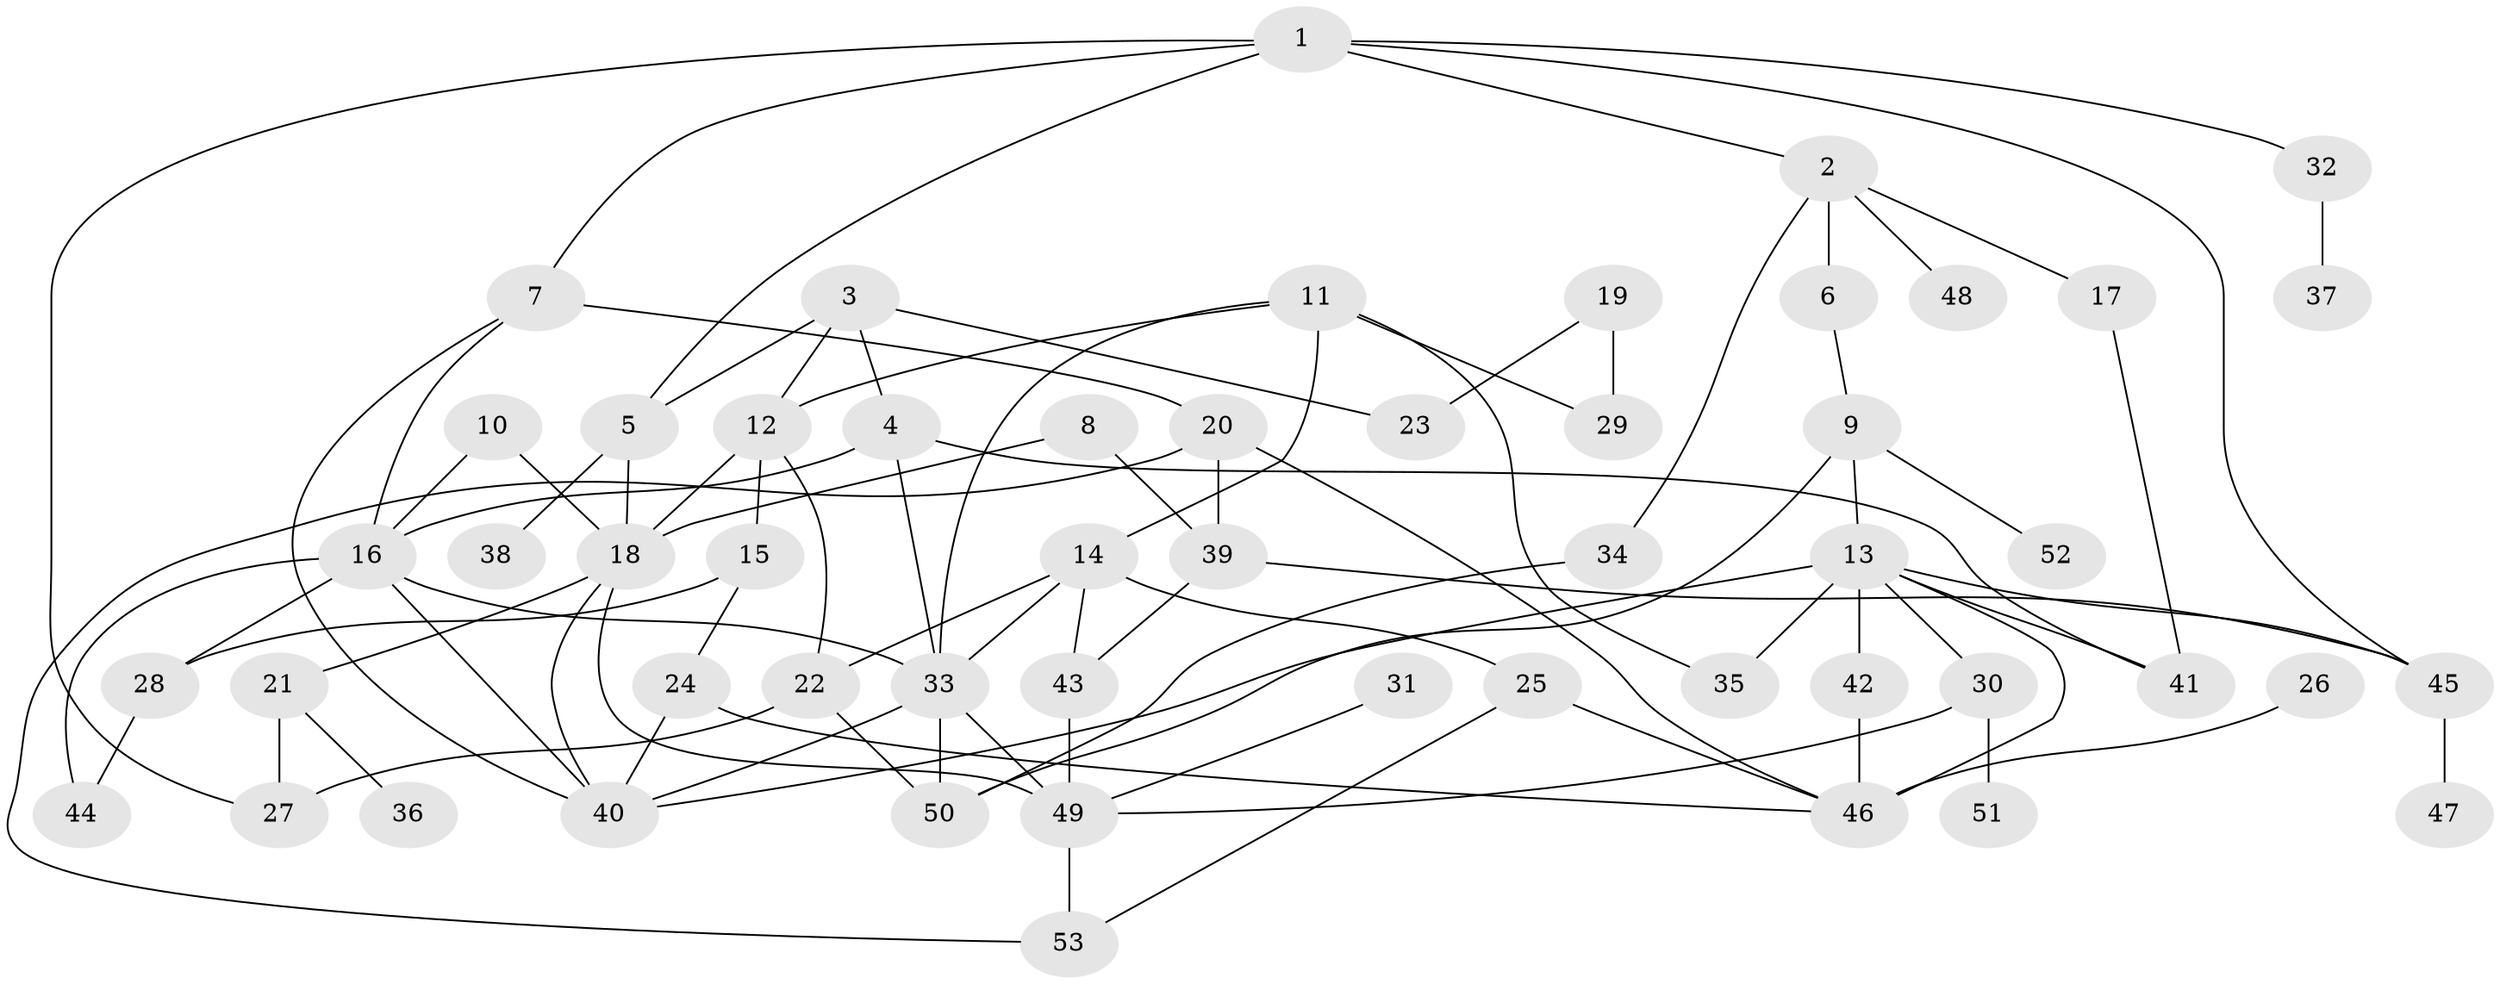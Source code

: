 // original degree distribution, {6: 0.03409090909090909, 5: 0.022727272727272728, 4: 0.18181818181818182, 2: 0.36363636363636365, 8: 0.03409090909090909, 3: 0.18181818181818182, 1: 0.17045454545454544, 7: 0.011363636363636364}
// Generated by graph-tools (version 1.1) at 2025/36/03/04/25 23:36:05]
// undirected, 53 vertices, 88 edges
graph export_dot {
  node [color=gray90,style=filled];
  1;
  2;
  3;
  4;
  5;
  6;
  7;
  8;
  9;
  10;
  11;
  12;
  13;
  14;
  15;
  16;
  17;
  18;
  19;
  20;
  21;
  22;
  23;
  24;
  25;
  26;
  27;
  28;
  29;
  30;
  31;
  32;
  33;
  34;
  35;
  36;
  37;
  38;
  39;
  40;
  41;
  42;
  43;
  44;
  45;
  46;
  47;
  48;
  49;
  50;
  51;
  52;
  53;
  1 -- 2 [weight=1.0];
  1 -- 5 [weight=1.0];
  1 -- 7 [weight=1.0];
  1 -- 27 [weight=1.0];
  1 -- 32 [weight=1.0];
  1 -- 45 [weight=1.0];
  2 -- 6 [weight=1.0];
  2 -- 17 [weight=1.0];
  2 -- 34 [weight=1.0];
  2 -- 48 [weight=1.0];
  3 -- 4 [weight=1.0];
  3 -- 5 [weight=1.0];
  3 -- 12 [weight=1.0];
  3 -- 23 [weight=1.0];
  4 -- 16 [weight=1.0];
  4 -- 33 [weight=1.0];
  4 -- 41 [weight=1.0];
  5 -- 18 [weight=1.0];
  5 -- 38 [weight=1.0];
  6 -- 9 [weight=1.0];
  7 -- 16 [weight=1.0];
  7 -- 20 [weight=1.0];
  7 -- 40 [weight=1.0];
  8 -- 18 [weight=1.0];
  8 -- 39 [weight=1.0];
  9 -- 13 [weight=1.0];
  9 -- 50 [weight=1.0];
  9 -- 52 [weight=1.0];
  10 -- 16 [weight=1.0];
  10 -- 18 [weight=1.0];
  11 -- 12 [weight=1.0];
  11 -- 14 [weight=1.0];
  11 -- 29 [weight=1.0];
  11 -- 33 [weight=1.0];
  11 -- 35 [weight=1.0];
  12 -- 15 [weight=1.0];
  12 -- 18 [weight=1.0];
  12 -- 22 [weight=1.0];
  13 -- 30 [weight=1.0];
  13 -- 35 [weight=1.0];
  13 -- 40 [weight=1.0];
  13 -- 41 [weight=1.0];
  13 -- 42 [weight=1.0];
  13 -- 45 [weight=1.0];
  13 -- 46 [weight=2.0];
  14 -- 22 [weight=1.0];
  14 -- 25 [weight=1.0];
  14 -- 33 [weight=1.0];
  14 -- 43 [weight=1.0];
  15 -- 24 [weight=1.0];
  15 -- 28 [weight=1.0];
  16 -- 28 [weight=1.0];
  16 -- 33 [weight=1.0];
  16 -- 40 [weight=1.0];
  16 -- 44 [weight=1.0];
  17 -- 41 [weight=1.0];
  18 -- 21 [weight=1.0];
  18 -- 40 [weight=1.0];
  18 -- 49 [weight=1.0];
  19 -- 23 [weight=1.0];
  19 -- 29 [weight=1.0];
  20 -- 39 [weight=1.0];
  20 -- 46 [weight=1.0];
  20 -- 53 [weight=1.0];
  21 -- 27 [weight=2.0];
  21 -- 36 [weight=1.0];
  22 -- 27 [weight=1.0];
  22 -- 50 [weight=1.0];
  24 -- 40 [weight=1.0];
  24 -- 46 [weight=1.0];
  25 -- 46 [weight=1.0];
  25 -- 53 [weight=1.0];
  26 -- 46 [weight=1.0];
  28 -- 44 [weight=1.0];
  30 -- 49 [weight=1.0];
  30 -- 51 [weight=1.0];
  31 -- 49 [weight=1.0];
  32 -- 37 [weight=1.0];
  33 -- 40 [weight=1.0];
  33 -- 49 [weight=1.0];
  33 -- 50 [weight=1.0];
  34 -- 50 [weight=1.0];
  39 -- 43 [weight=1.0];
  39 -- 45 [weight=1.0];
  42 -- 46 [weight=1.0];
  43 -- 49 [weight=1.0];
  45 -- 47 [weight=1.0];
  49 -- 53 [weight=1.0];
}
